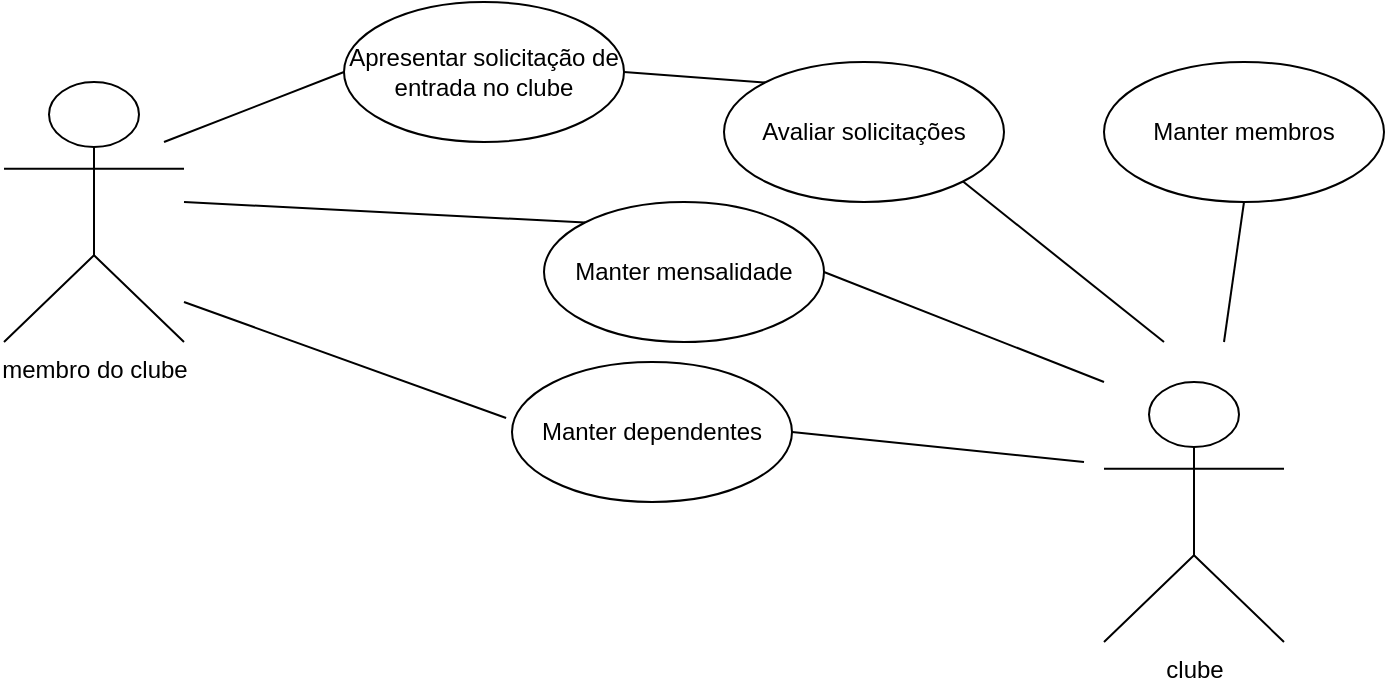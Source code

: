 <mxfile version="21.1.6" type="github">
  <diagram name="Página-1" id="384RNy8xycjuMhjqXKzM">
    <mxGraphModel dx="1377" dy="796" grid="1" gridSize="10" guides="1" tooltips="1" connect="1" arrows="1" fold="1" page="1" pageScale="1" pageWidth="827" pageHeight="1169" math="0" shadow="0">
      <root>
        <mxCell id="0" />
        <mxCell id="1" parent="0" />
        <mxCell id="flSsCYXYwXLomDibyD00-1" value="clube" style="shape=umlActor;html=1;verticalLabelPosition=bottom;verticalAlign=top;align=center;" parent="1" vertex="1">
          <mxGeometry x="640" y="480" width="90" height="130" as="geometry" />
        </mxCell>
        <mxCell id="flSsCYXYwXLomDibyD00-2" value="Apresentar solicitação de entrada no clube" style="ellipse;whiteSpace=wrap;html=1;" parent="1" vertex="1">
          <mxGeometry x="260" y="290" width="140" height="70" as="geometry" />
        </mxCell>
        <mxCell id="flSsCYXYwXLomDibyD00-3" value="" style="edgeStyle=none;html=1;endArrow=none;verticalAlign=bottom;rounded=0;entryX=0;entryY=0.5;entryDx=0;entryDy=0;" parent="1" target="flSsCYXYwXLomDibyD00-2" edge="1">
          <mxGeometry width="160" relative="1" as="geometry">
            <mxPoint x="170" y="360" as="sourcePoint" />
            <mxPoint x="330" y="360" as="targetPoint" />
          </mxGeometry>
        </mxCell>
        <mxCell id="flSsCYXYwXLomDibyD00-4" value="Manter mensalidade" style="ellipse;whiteSpace=wrap;html=1;" parent="1" vertex="1">
          <mxGeometry x="360" y="390" width="140" height="70" as="geometry" />
        </mxCell>
        <mxCell id="flSsCYXYwXLomDibyD00-5" value="" style="edgeStyle=none;html=1;endArrow=none;verticalAlign=bottom;rounded=0;entryX=0;entryY=0;entryDx=0;entryDy=0;" parent="1" target="flSsCYXYwXLomDibyD00-4" edge="1">
          <mxGeometry width="160" relative="1" as="geometry">
            <mxPoint x="180" y="390" as="sourcePoint" />
            <mxPoint x="286" y="276" as="targetPoint" />
          </mxGeometry>
        </mxCell>
        <mxCell id="WLbWPHq3U6ojiMqZ5sju-1" value="Manter dependentes" style="ellipse;whiteSpace=wrap;html=1;" vertex="1" parent="1">
          <mxGeometry x="344" y="470" width="140" height="70" as="geometry" />
        </mxCell>
        <mxCell id="WLbWPHq3U6ojiMqZ5sju-2" value="" style="edgeStyle=none;html=1;endArrow=none;verticalAlign=bottom;rounded=0;entryX=-0.021;entryY=0.4;entryDx=0;entryDy=0;entryPerimeter=0;" edge="1" parent="1" target="WLbWPHq3U6ojiMqZ5sju-1">
          <mxGeometry width="160" relative="1" as="geometry">
            <mxPoint x="180" y="440" as="sourcePoint" />
            <mxPoint x="320" y="435" as="targetPoint" />
          </mxGeometry>
        </mxCell>
        <mxCell id="WLbWPHq3U6ojiMqZ5sju-3" value="membro do clube" style="shape=umlActor;html=1;verticalLabelPosition=bottom;verticalAlign=top;align=center;" vertex="1" parent="1">
          <mxGeometry x="90" y="330" width="90" height="130" as="geometry" />
        </mxCell>
        <mxCell id="WLbWPHq3U6ojiMqZ5sju-4" value="" style="edgeStyle=none;html=1;endArrow=none;verticalAlign=bottom;rounded=0;exitX=1;exitY=0.5;exitDx=0;exitDy=0;" edge="1" parent="1" source="flSsCYXYwXLomDibyD00-4">
          <mxGeometry width="160" relative="1" as="geometry">
            <mxPoint x="500" y="400" as="sourcePoint" />
            <mxPoint x="640" y="480" as="targetPoint" />
          </mxGeometry>
        </mxCell>
        <mxCell id="WLbWPHq3U6ojiMqZ5sju-5" value="Avaliar solicitações" style="ellipse;whiteSpace=wrap;html=1;" vertex="1" parent="1">
          <mxGeometry x="450" y="320" width="140" height="70" as="geometry" />
        </mxCell>
        <mxCell id="WLbWPHq3U6ojiMqZ5sju-6" value="" style="edgeStyle=none;html=1;endArrow=none;verticalAlign=bottom;rounded=0;exitX=1;exitY=1;exitDx=0;exitDy=0;" edge="1" parent="1" source="WLbWPHq3U6ojiMqZ5sju-5">
          <mxGeometry width="160" relative="1" as="geometry">
            <mxPoint x="620" y="340" as="sourcePoint" />
            <mxPoint x="670" y="460" as="targetPoint" />
          </mxGeometry>
        </mxCell>
        <mxCell id="WLbWPHq3U6ojiMqZ5sju-8" value="" style="edgeStyle=none;html=1;endArrow=none;verticalAlign=bottom;rounded=0;exitX=1;exitY=0.5;exitDx=0;exitDy=0;" edge="1" parent="1" source="WLbWPHq3U6ojiMqZ5sju-1">
          <mxGeometry width="160" relative="1" as="geometry">
            <mxPoint x="500" y="500" as="sourcePoint" />
            <mxPoint x="630" y="520" as="targetPoint" />
          </mxGeometry>
        </mxCell>
        <mxCell id="WLbWPHq3U6ojiMqZ5sju-10" value="Manter membros" style="ellipse;whiteSpace=wrap;html=1;" vertex="1" parent="1">
          <mxGeometry x="640" y="320" width="140" height="70" as="geometry" />
        </mxCell>
        <mxCell id="WLbWPHq3U6ojiMqZ5sju-11" value="" style="edgeStyle=none;html=1;endArrow=none;verticalAlign=bottom;rounded=0;" edge="1" parent="1">
          <mxGeometry width="160" relative="1" as="geometry">
            <mxPoint x="710" y="390" as="sourcePoint" />
            <mxPoint x="700" y="460" as="targetPoint" />
          </mxGeometry>
        </mxCell>
        <mxCell id="WLbWPHq3U6ojiMqZ5sju-12" value="" style="edgeStyle=none;html=1;endArrow=none;verticalAlign=bottom;rounded=0;entryX=0;entryY=0;entryDx=0;entryDy=0;exitX=1;exitY=0.5;exitDx=0;exitDy=0;" edge="1" parent="1" source="flSsCYXYwXLomDibyD00-2" target="WLbWPHq3U6ojiMqZ5sju-5">
          <mxGeometry width="160" relative="1" as="geometry">
            <mxPoint x="400" y="267.5" as="sourcePoint" />
            <mxPoint x="580" y="282.5" as="targetPoint" />
          </mxGeometry>
        </mxCell>
      </root>
    </mxGraphModel>
  </diagram>
</mxfile>
